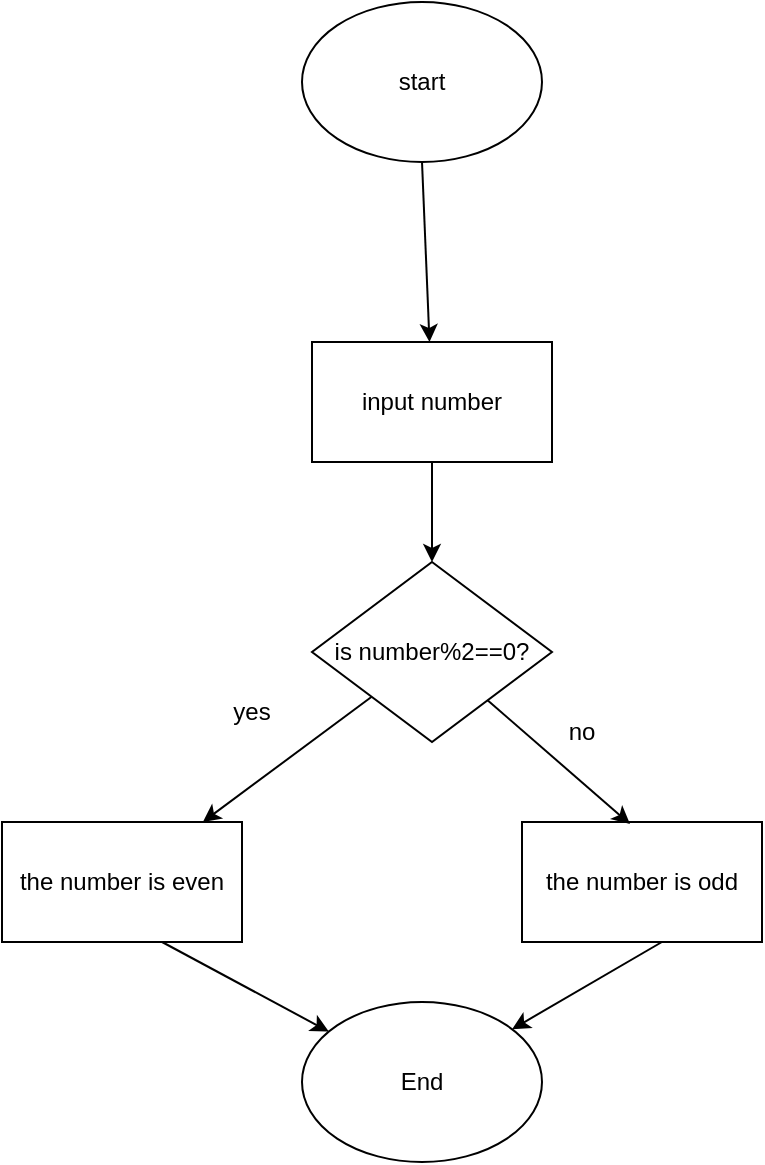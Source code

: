 <mxfile version="24.7.10">
  <diagram name="Page-1" id="4JNDAYVTrmAOy9CJIBFO">
    <mxGraphModel dx="791" dy="533" grid="1" gridSize="10" guides="1" tooltips="1" connect="1" arrows="1" fold="1" page="1" pageScale="1" pageWidth="850" pageHeight="1100" math="0" shadow="0">
      <root>
        <mxCell id="0" />
        <mxCell id="1" parent="0" />
        <mxCell id="h4BW-WAwbfmuCE3DUahf-1" value="start" style="ellipse;whiteSpace=wrap;html=1;" vertex="1" parent="1">
          <mxGeometry x="360" y="10" width="120" height="80" as="geometry" />
        </mxCell>
        <mxCell id="h4BW-WAwbfmuCE3DUahf-3" value="input number" style="rounded=0;whiteSpace=wrap;html=1;" vertex="1" parent="1">
          <mxGeometry x="365" y="180" width="120" height="60" as="geometry" />
        </mxCell>
        <mxCell id="h4BW-WAwbfmuCE3DUahf-4" value="is number%2==0?" style="rhombus;whiteSpace=wrap;html=1;" vertex="1" parent="1">
          <mxGeometry x="365" y="290" width="120" height="90" as="geometry" />
        </mxCell>
        <mxCell id="h4BW-WAwbfmuCE3DUahf-5" value="the number is even" style="rounded=0;whiteSpace=wrap;html=1;" vertex="1" parent="1">
          <mxGeometry x="210" y="420" width="120" height="60" as="geometry" />
        </mxCell>
        <mxCell id="h4BW-WAwbfmuCE3DUahf-6" value="the number is odd" style="rounded=0;whiteSpace=wrap;html=1;" vertex="1" parent="1">
          <mxGeometry x="470" y="420" width="120" height="60" as="geometry" />
        </mxCell>
        <mxCell id="h4BW-WAwbfmuCE3DUahf-7" value="End" style="ellipse;whiteSpace=wrap;html=1;" vertex="1" parent="1">
          <mxGeometry x="360" y="510" width="120" height="80" as="geometry" />
        </mxCell>
        <mxCell id="h4BW-WAwbfmuCE3DUahf-8" value="" style="endArrow=classic;html=1;rounded=0;" edge="1" parent="1" source="h4BW-WAwbfmuCE3DUahf-4" target="h4BW-WAwbfmuCE3DUahf-5">
          <mxGeometry width="50" height="50" relative="1" as="geometry">
            <mxPoint x="268" y="383" as="sourcePoint" />
            <mxPoint x="318" y="333" as="targetPoint" />
          </mxGeometry>
        </mxCell>
        <mxCell id="h4BW-WAwbfmuCE3DUahf-9" value="" style="endArrow=classic;html=1;rounded=0;entryX=0.45;entryY=0.017;entryDx=0;entryDy=0;entryPerimeter=0;" edge="1" parent="1" source="h4BW-WAwbfmuCE3DUahf-4" target="h4BW-WAwbfmuCE3DUahf-6">
          <mxGeometry width="50" height="50" relative="1" as="geometry">
            <mxPoint x="470" y="420" as="sourcePoint" />
            <mxPoint x="520" y="400" as="targetPoint" />
          </mxGeometry>
        </mxCell>
        <mxCell id="h4BW-WAwbfmuCE3DUahf-10" value="yes" style="text;html=1;align=center;verticalAlign=middle;whiteSpace=wrap;rounded=0;" vertex="1" parent="1">
          <mxGeometry x="305" y="350" width="60" height="30" as="geometry" />
        </mxCell>
        <mxCell id="h4BW-WAwbfmuCE3DUahf-11" value="no" style="text;html=1;align=center;verticalAlign=middle;whiteSpace=wrap;rounded=0;" vertex="1" parent="1">
          <mxGeometry x="470" y="360" width="60" height="30" as="geometry" />
        </mxCell>
        <mxCell id="h4BW-WAwbfmuCE3DUahf-16" value="" style="endArrow=classic;html=1;rounded=0;entryX=0.5;entryY=0;entryDx=0;entryDy=0;exitX=0.5;exitY=1;exitDx=0;exitDy=0;" edge="1" parent="1" source="h4BW-WAwbfmuCE3DUahf-3" target="h4BW-WAwbfmuCE3DUahf-4">
          <mxGeometry width="50" height="50" relative="1" as="geometry">
            <mxPoint x="370" y="260" as="sourcePoint" />
            <mxPoint x="420" y="210" as="targetPoint" />
          </mxGeometry>
        </mxCell>
        <mxCell id="h4BW-WAwbfmuCE3DUahf-17" value="" style="endArrow=classic;html=1;rounded=0;exitX=0.5;exitY=1;exitDx=0;exitDy=0;" edge="1" parent="1" source="h4BW-WAwbfmuCE3DUahf-1" target="h4BW-WAwbfmuCE3DUahf-3">
          <mxGeometry width="50" height="50" relative="1" as="geometry">
            <mxPoint x="390" y="140" as="sourcePoint" />
            <mxPoint x="440" y="90" as="targetPoint" />
          </mxGeometry>
        </mxCell>
        <mxCell id="h4BW-WAwbfmuCE3DUahf-18" value="" style="endArrow=classic;html=1;rounded=0;exitX=0.667;exitY=1;exitDx=0;exitDy=0;exitPerimeter=0;" edge="1" parent="1" source="h4BW-WAwbfmuCE3DUahf-5" target="h4BW-WAwbfmuCE3DUahf-7">
          <mxGeometry width="50" height="50" relative="1" as="geometry">
            <mxPoint x="370" y="460" as="sourcePoint" />
            <mxPoint x="420" y="410" as="targetPoint" />
          </mxGeometry>
        </mxCell>
        <mxCell id="h4BW-WAwbfmuCE3DUahf-19" value="" style="endArrow=classic;html=1;rounded=0;exitX=0.583;exitY=1;exitDx=0;exitDy=0;exitPerimeter=0;" edge="1" parent="1" source="h4BW-WAwbfmuCE3DUahf-6" target="h4BW-WAwbfmuCE3DUahf-7">
          <mxGeometry width="50" height="50" relative="1" as="geometry">
            <mxPoint x="370" y="460" as="sourcePoint" />
            <mxPoint x="420" y="410" as="targetPoint" />
          </mxGeometry>
        </mxCell>
      </root>
    </mxGraphModel>
  </diagram>
</mxfile>
